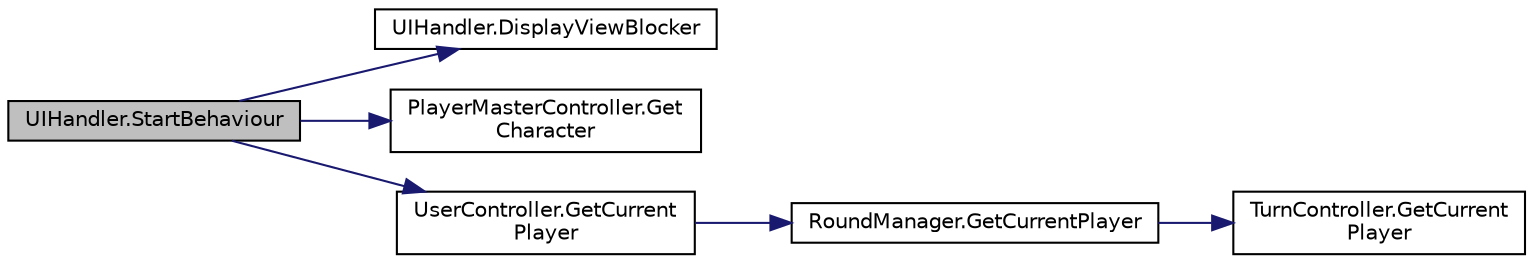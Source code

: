 digraph "UIHandler.StartBehaviour"
{
 // LATEX_PDF_SIZE
  edge [fontname="Helvetica",fontsize="10",labelfontname="Helvetica",labelfontsize="10"];
  node [fontname="Helvetica",fontsize="10",shape=record];
  rankdir="LR";
  Node1 [label="UIHandler.StartBehaviour",height=0.2,width=0.4,color="black", fillcolor="grey75", style="filled", fontcolor="black",tooltip="starting behaviour"];
  Node1 -> Node2 [color="midnightblue",fontsize="10",style="solid",fontname="Helvetica"];
  Node2 [label="UIHandler.DisplayViewBlocker",height=0.2,width=0.4,color="black", fillcolor="white", style="filled",URL="$class_u_i_handler.html#abe1710aca2abe4dbb489f0c49a3af879",tooltip="To display the View Blocker can include the name of the player that needs it's attention"];
  Node1 -> Node3 [color="midnightblue",fontsize="10",style="solid",fontname="Helvetica"];
  Node3 [label="PlayerMasterController.Get\lCharacter",height=0.2,width=0.4,color="black", fillcolor="white", style="filled",URL="$class_player_master_controller.html#a12c91851433777ae557a71d9f9a855f0",tooltip=" "];
  Node1 -> Node4 [color="midnightblue",fontsize="10",style="solid",fontname="Helvetica"];
  Node4 [label="UserController.GetCurrent\lPlayer",height=0.2,width=0.4,color="black", fillcolor="white", style="filled",URL="$class_user_controller.html#a587c55687141d18f375e0504ea4649fa",tooltip="Gets the player controller for the current player"];
  Node4 -> Node5 [color="midnightblue",fontsize="10",style="solid",fontname="Helvetica"];
  Node5 [label="RoundManager.GetCurrentPlayer",height=0.2,width=0.4,color="black", fillcolor="white", style="filled",URL="$class_round_manager.html#aab3f49a5e05508a8e023a497e763c1c8",tooltip="Gets the player controller for the current player"];
  Node5 -> Node6 [color="midnightblue",fontsize="10",style="solid",fontname="Helvetica"];
  Node6 [label="TurnController.GetCurrent\lPlayer",height=0.2,width=0.4,color="black", fillcolor="white", style="filled",URL="$class_turn_controller.html#af16e42b7e61c5a999291327e2e556caa",tooltip=" "];
}
